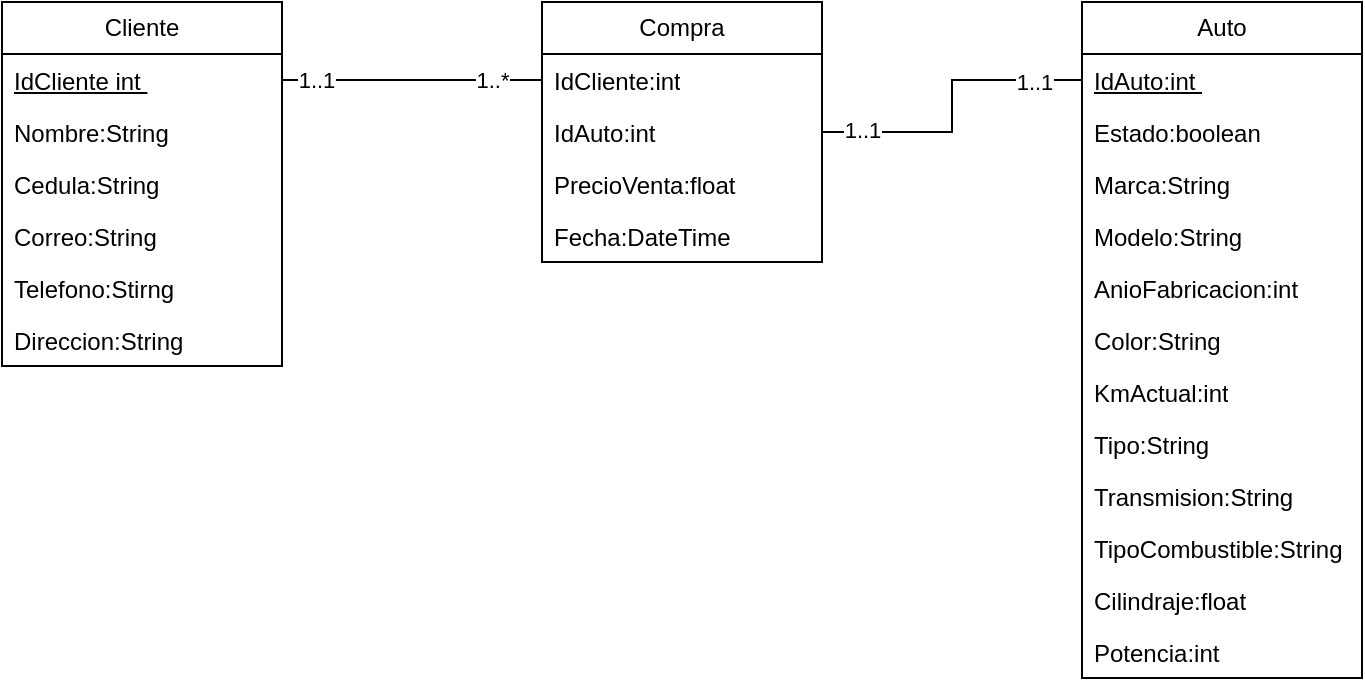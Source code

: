 <mxfile version="24.1.0" type="device">
  <diagram name="Página-1" id="2xktlcZj84-9zhb_7fmE">
    <mxGraphModel dx="1000" dy="591" grid="1" gridSize="10" guides="1" tooltips="1" connect="1" arrows="1" fold="1" page="1" pageScale="1" pageWidth="827" pageHeight="1169" math="0" shadow="0">
      <root>
        <mxCell id="0" />
        <mxCell id="1" parent="0" />
        <mxCell id="s85lgxmi9IzL5EgNzVUb-1" value="Cliente" style="swimlane;fontStyle=0;childLayout=stackLayout;horizontal=1;startSize=26;fillColor=none;horizontalStack=0;resizeParent=1;resizeParentMax=0;resizeLast=0;collapsible=1;marginBottom=0;whiteSpace=wrap;html=1;" vertex="1" parent="1">
          <mxGeometry x="20" y="130" width="140" height="182" as="geometry" />
        </mxCell>
        <mxCell id="s85lgxmi9IzL5EgNzVUb-2" value="&lt;u&gt;IdCliente int&amp;nbsp;&lt;/u&gt;" style="text;strokeColor=none;fillColor=none;align=left;verticalAlign=top;spacingLeft=4;spacingRight=4;overflow=hidden;rotatable=0;points=[[0,0.5],[1,0.5]];portConstraint=eastwest;whiteSpace=wrap;html=1;" vertex="1" parent="s85lgxmi9IzL5EgNzVUb-1">
          <mxGeometry y="26" width="140" height="26" as="geometry" />
        </mxCell>
        <mxCell id="s85lgxmi9IzL5EgNzVUb-12" value="Nombre:String" style="text;strokeColor=none;fillColor=none;align=left;verticalAlign=top;spacingLeft=4;spacingRight=4;overflow=hidden;rotatable=0;points=[[0,0.5],[1,0.5]];portConstraint=eastwest;whiteSpace=wrap;html=1;" vertex="1" parent="s85lgxmi9IzL5EgNzVUb-1">
          <mxGeometry y="52" width="140" height="26" as="geometry" />
        </mxCell>
        <mxCell id="s85lgxmi9IzL5EgNzVUb-3" value="Cedula:String" style="text;strokeColor=none;fillColor=none;align=left;verticalAlign=top;spacingLeft=4;spacingRight=4;overflow=hidden;rotatable=0;points=[[0,0.5],[1,0.5]];portConstraint=eastwest;whiteSpace=wrap;html=1;" vertex="1" parent="s85lgxmi9IzL5EgNzVUb-1">
          <mxGeometry y="78" width="140" height="26" as="geometry" />
        </mxCell>
        <mxCell id="s85lgxmi9IzL5EgNzVUb-4" value="Correo:String" style="text;strokeColor=none;fillColor=none;align=left;verticalAlign=top;spacingLeft=4;spacingRight=4;overflow=hidden;rotatable=0;points=[[0,0.5],[1,0.5]];portConstraint=eastwest;whiteSpace=wrap;html=1;" vertex="1" parent="s85lgxmi9IzL5EgNzVUb-1">
          <mxGeometry y="104" width="140" height="26" as="geometry" />
        </mxCell>
        <mxCell id="s85lgxmi9IzL5EgNzVUb-9" value="Telefono:Stirng" style="text;strokeColor=none;fillColor=none;align=left;verticalAlign=top;spacingLeft=4;spacingRight=4;overflow=hidden;rotatable=0;points=[[0,0.5],[1,0.5]];portConstraint=eastwest;whiteSpace=wrap;html=1;" vertex="1" parent="s85lgxmi9IzL5EgNzVUb-1">
          <mxGeometry y="130" width="140" height="26" as="geometry" />
        </mxCell>
        <mxCell id="s85lgxmi9IzL5EgNzVUb-11" value="Direccion:String" style="text;strokeColor=none;fillColor=none;align=left;verticalAlign=top;spacingLeft=4;spacingRight=4;overflow=hidden;rotatable=0;points=[[0,0.5],[1,0.5]];portConstraint=eastwest;whiteSpace=wrap;html=1;" vertex="1" parent="s85lgxmi9IzL5EgNzVUb-1">
          <mxGeometry y="156" width="140" height="26" as="geometry" />
        </mxCell>
        <mxCell id="s85lgxmi9IzL5EgNzVUb-5" value="Auto" style="swimlane;fontStyle=0;childLayout=stackLayout;horizontal=1;startSize=26;fillColor=none;horizontalStack=0;resizeParent=1;resizeParentMax=0;resizeLast=0;collapsible=1;marginBottom=0;whiteSpace=wrap;html=1;" vertex="1" parent="1">
          <mxGeometry x="560" y="130" width="140" height="338" as="geometry" />
        </mxCell>
        <mxCell id="s85lgxmi9IzL5EgNzVUb-6" value="&lt;u&gt;IdAuto:int&amp;nbsp;&lt;/u&gt;" style="text;strokeColor=none;fillColor=none;align=left;verticalAlign=top;spacingLeft=4;spacingRight=4;overflow=hidden;rotatable=0;points=[[0,0.5],[1,0.5]];portConstraint=eastwest;whiteSpace=wrap;html=1;" vertex="1" parent="s85lgxmi9IzL5EgNzVUb-5">
          <mxGeometry y="26" width="140" height="26" as="geometry" />
        </mxCell>
        <mxCell id="s85lgxmi9IzL5EgNzVUb-33" value="Estado:boolean" style="text;strokeColor=none;fillColor=none;align=left;verticalAlign=top;spacingLeft=4;spacingRight=4;overflow=hidden;rotatable=0;points=[[0,0.5],[1,0.5]];portConstraint=eastwest;whiteSpace=wrap;html=1;" vertex="1" parent="s85lgxmi9IzL5EgNzVUb-5">
          <mxGeometry y="52" width="140" height="26" as="geometry" />
        </mxCell>
        <mxCell id="s85lgxmi9IzL5EgNzVUb-7" value="Marca:String" style="text;strokeColor=none;fillColor=none;align=left;verticalAlign=top;spacingLeft=4;spacingRight=4;overflow=hidden;rotatable=0;points=[[0,0.5],[1,0.5]];portConstraint=eastwest;whiteSpace=wrap;html=1;" vertex="1" parent="s85lgxmi9IzL5EgNzVUb-5">
          <mxGeometry y="78" width="140" height="26" as="geometry" />
        </mxCell>
        <mxCell id="s85lgxmi9IzL5EgNzVUb-8" value="Modelo:String" style="text;strokeColor=none;fillColor=none;align=left;verticalAlign=top;spacingLeft=4;spacingRight=4;overflow=hidden;rotatable=0;points=[[0,0.5],[1,0.5]];portConstraint=eastwest;whiteSpace=wrap;html=1;" vertex="1" parent="s85lgxmi9IzL5EgNzVUb-5">
          <mxGeometry y="104" width="140" height="26" as="geometry" />
        </mxCell>
        <mxCell id="s85lgxmi9IzL5EgNzVUb-13" value="AnioFabricacion:int" style="text;strokeColor=none;fillColor=none;align=left;verticalAlign=top;spacingLeft=4;spacingRight=4;overflow=hidden;rotatable=0;points=[[0,0.5],[1,0.5]];portConstraint=eastwest;whiteSpace=wrap;html=1;" vertex="1" parent="s85lgxmi9IzL5EgNzVUb-5">
          <mxGeometry y="130" width="140" height="26" as="geometry" />
        </mxCell>
        <mxCell id="s85lgxmi9IzL5EgNzVUb-17" value="Color:String" style="text;strokeColor=none;fillColor=none;align=left;verticalAlign=top;spacingLeft=4;spacingRight=4;overflow=hidden;rotatable=0;points=[[0,0.5],[1,0.5]];portConstraint=eastwest;whiteSpace=wrap;html=1;" vertex="1" parent="s85lgxmi9IzL5EgNzVUb-5">
          <mxGeometry y="156" width="140" height="26" as="geometry" />
        </mxCell>
        <mxCell id="s85lgxmi9IzL5EgNzVUb-14" value="KmActual:int" style="text;strokeColor=none;fillColor=none;align=left;verticalAlign=top;spacingLeft=4;spacingRight=4;overflow=hidden;rotatable=0;points=[[0,0.5],[1,0.5]];portConstraint=eastwest;whiteSpace=wrap;html=1;" vertex="1" parent="s85lgxmi9IzL5EgNzVUb-5">
          <mxGeometry y="182" width="140" height="26" as="geometry" />
        </mxCell>
        <mxCell id="s85lgxmi9IzL5EgNzVUb-15" value="Tipo:String" style="text;strokeColor=none;fillColor=none;align=left;verticalAlign=top;spacingLeft=4;spacingRight=4;overflow=hidden;rotatable=0;points=[[0,0.5],[1,0.5]];portConstraint=eastwest;whiteSpace=wrap;html=1;" vertex="1" parent="s85lgxmi9IzL5EgNzVUb-5">
          <mxGeometry y="208" width="140" height="26" as="geometry" />
        </mxCell>
        <mxCell id="s85lgxmi9IzL5EgNzVUb-16" value="Transmision:String" style="text;strokeColor=none;fillColor=none;align=left;verticalAlign=top;spacingLeft=4;spacingRight=4;overflow=hidden;rotatable=0;points=[[0,0.5],[1,0.5]];portConstraint=eastwest;whiteSpace=wrap;html=1;" vertex="1" parent="s85lgxmi9IzL5EgNzVUb-5">
          <mxGeometry y="234" width="140" height="26" as="geometry" />
        </mxCell>
        <mxCell id="s85lgxmi9IzL5EgNzVUb-38" value="TipoCombustible:String" style="text;strokeColor=none;fillColor=none;align=left;verticalAlign=top;spacingLeft=4;spacingRight=4;overflow=hidden;rotatable=0;points=[[0,0.5],[1,0.5]];portConstraint=eastwest;whiteSpace=wrap;html=1;" vertex="1" parent="s85lgxmi9IzL5EgNzVUb-5">
          <mxGeometry y="260" width="140" height="26" as="geometry" />
        </mxCell>
        <mxCell id="s85lgxmi9IzL5EgNzVUb-39" value="Cilindraje:float" style="text;strokeColor=none;fillColor=none;align=left;verticalAlign=top;spacingLeft=4;spacingRight=4;overflow=hidden;rotatable=0;points=[[0,0.5],[1,0.5]];portConstraint=eastwest;whiteSpace=wrap;html=1;" vertex="1" parent="s85lgxmi9IzL5EgNzVUb-5">
          <mxGeometry y="286" width="140" height="26" as="geometry" />
        </mxCell>
        <mxCell id="s85lgxmi9IzL5EgNzVUb-40" value="Potencia:int" style="text;strokeColor=none;fillColor=none;align=left;verticalAlign=top;spacingLeft=4;spacingRight=4;overflow=hidden;rotatable=0;points=[[0,0.5],[1,0.5]];portConstraint=eastwest;whiteSpace=wrap;html=1;" vertex="1" parent="s85lgxmi9IzL5EgNzVUb-5">
          <mxGeometry y="312" width="140" height="26" as="geometry" />
        </mxCell>
        <mxCell id="s85lgxmi9IzL5EgNzVUb-34" value="Compra" style="swimlane;fontStyle=0;childLayout=stackLayout;horizontal=1;startSize=26;fillColor=none;horizontalStack=0;resizeParent=1;resizeParentMax=0;resizeLast=0;collapsible=1;marginBottom=0;whiteSpace=wrap;html=1;" vertex="1" parent="1">
          <mxGeometry x="290" y="130" width="140" height="130" as="geometry" />
        </mxCell>
        <mxCell id="s85lgxmi9IzL5EgNzVUb-36" value="IdCliente:int" style="text;strokeColor=none;fillColor=none;align=left;verticalAlign=top;spacingLeft=4;spacingRight=4;overflow=hidden;rotatable=0;points=[[0,0.5],[1,0.5]];portConstraint=eastwest;whiteSpace=wrap;html=1;" vertex="1" parent="s85lgxmi9IzL5EgNzVUb-34">
          <mxGeometry y="26" width="140" height="26" as="geometry" />
        </mxCell>
        <mxCell id="s85lgxmi9IzL5EgNzVUb-37" value="IdAuto:int" style="text;strokeColor=none;fillColor=none;align=left;verticalAlign=top;spacingLeft=4;spacingRight=4;overflow=hidden;rotatable=0;points=[[0,0.5],[1,0.5]];portConstraint=eastwest;whiteSpace=wrap;html=1;" vertex="1" parent="s85lgxmi9IzL5EgNzVUb-34">
          <mxGeometry y="52" width="140" height="26" as="geometry" />
        </mxCell>
        <mxCell id="s85lgxmi9IzL5EgNzVUb-46" value="PrecioVenta:float" style="text;strokeColor=none;fillColor=none;align=left;verticalAlign=top;spacingLeft=4;spacingRight=4;overflow=hidden;rotatable=0;points=[[0,0.5],[1,0.5]];portConstraint=eastwest;whiteSpace=wrap;html=1;" vertex="1" parent="s85lgxmi9IzL5EgNzVUb-34">
          <mxGeometry y="78" width="140" height="26" as="geometry" />
        </mxCell>
        <mxCell id="s85lgxmi9IzL5EgNzVUb-47" value="Fecha:DateTime" style="text;strokeColor=none;fillColor=none;align=left;verticalAlign=top;spacingLeft=4;spacingRight=4;overflow=hidden;rotatable=0;points=[[0,0.5],[1,0.5]];portConstraint=eastwest;whiteSpace=wrap;html=1;" vertex="1" parent="s85lgxmi9IzL5EgNzVUb-34">
          <mxGeometry y="104" width="140" height="26" as="geometry" />
        </mxCell>
        <mxCell id="s85lgxmi9IzL5EgNzVUb-43" style="edgeStyle=orthogonalEdgeStyle;rounded=0;orthogonalLoop=1;jettySize=auto;html=1;endArrow=none;endFill=0;" edge="1" parent="1" source="s85lgxmi9IzL5EgNzVUb-2" target="s85lgxmi9IzL5EgNzVUb-36">
          <mxGeometry relative="1" as="geometry" />
        </mxCell>
        <mxCell id="s85lgxmi9IzL5EgNzVUb-48" value="1..*" style="edgeLabel;html=1;align=center;verticalAlign=middle;resizable=0;points=[];" vertex="1" connectable="0" parent="s85lgxmi9IzL5EgNzVUb-43">
          <mxGeometry x="0.615" relative="1" as="geometry">
            <mxPoint as="offset" />
          </mxGeometry>
        </mxCell>
        <mxCell id="s85lgxmi9IzL5EgNzVUb-49" value="1..1" style="edgeLabel;html=1;align=center;verticalAlign=middle;resizable=0;points=[];" vertex="1" connectable="0" parent="s85lgxmi9IzL5EgNzVUb-43">
          <mxGeometry x="-0.741" relative="1" as="geometry">
            <mxPoint as="offset" />
          </mxGeometry>
        </mxCell>
        <mxCell id="s85lgxmi9IzL5EgNzVUb-45" style="edgeStyle=orthogonalEdgeStyle;rounded=0;orthogonalLoop=1;jettySize=auto;html=1;endArrow=none;endFill=0;" edge="1" parent="1" source="s85lgxmi9IzL5EgNzVUb-6" target="s85lgxmi9IzL5EgNzVUb-37">
          <mxGeometry relative="1" as="geometry" />
        </mxCell>
        <mxCell id="s85lgxmi9IzL5EgNzVUb-50" value="1..1" style="edgeLabel;html=1;align=center;verticalAlign=middle;resizable=0;points=[];" vertex="1" connectable="0" parent="s85lgxmi9IzL5EgNzVUb-45">
          <mxGeometry x="-0.685" y="1" relative="1" as="geometry">
            <mxPoint as="offset" />
          </mxGeometry>
        </mxCell>
        <mxCell id="s85lgxmi9IzL5EgNzVUb-51" value="1..1" style="edgeLabel;html=1;align=center;verticalAlign=middle;resizable=0;points=[];" vertex="1" connectable="0" parent="s85lgxmi9IzL5EgNzVUb-45">
          <mxGeometry x="0.753" y="-1" relative="1" as="geometry">
            <mxPoint as="offset" />
          </mxGeometry>
        </mxCell>
      </root>
    </mxGraphModel>
  </diagram>
</mxfile>

